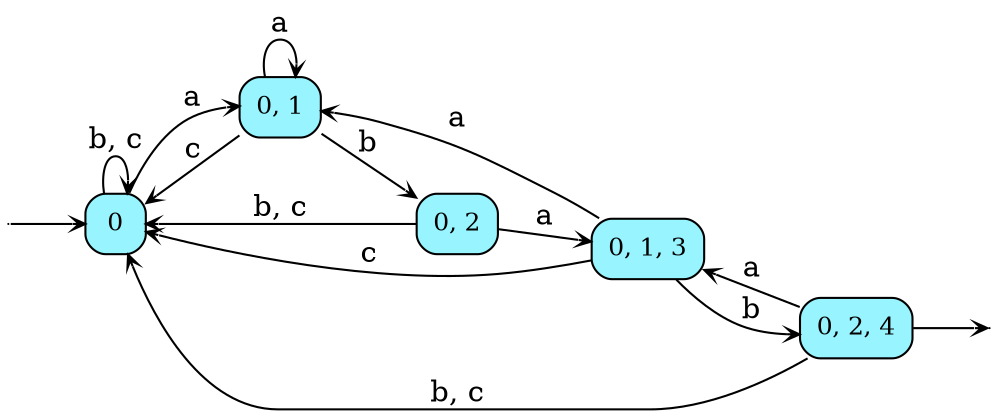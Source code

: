 digraph
{
  vcsn_context = "letterset<char_letters(abc)>, b"
  rankdir = LR
  edge [arrowhead = vee, arrowsize = .6]
  {
    node [shape = point, width = 0]
    I0
    F4
  }
  {
    node [fontsize = 12, fillcolor = cadetblue1, shape = circle, style = "filled,rounded", height = 0.4, width = 0.4, fixedsize = true]
    0 [label = "0", shape = box, fixedsize = false]
    1 [label = "0, 1", shape = box, fixedsize = false]
    2 [label = "0, 2", shape = box, fixedsize = false]
    3 [label = "0, 1, 3", shape = box, fixedsize = false]
    4 [label = "0, 2, 4", shape = box, fixedsize = false]
  }
  I0 -> 0
  0 -> 0 [label = "b, c"]
  0 -> 1 [label = "a"]
  1 -> 0 [label = "c"]
  1 -> 1 [label = "a"]
  1 -> 2 [label = "b"]
  2 -> 0 [label = "b, c"]
  2 -> 3 [label = "a"]
  3 -> 0 [label = "c"]
  3 -> 1 [label = "a"]
  3 -> 4 [label = "b"]
  4 -> F4
  4 -> 0 [label = "b, c"]
  4 -> 3 [label = "a"]
}
